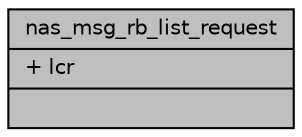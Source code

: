 digraph "nas_msg_rb_list_request"
{
 // LATEX_PDF_SIZE
  edge [fontname="Helvetica",fontsize="10",labelfontname="Helvetica",labelfontsize="10"];
  node [fontname="Helvetica",fontsize="10",shape=record];
  Node1 [label="{nas_msg_rb_list_request\n|+ lcr\l|}",height=0.2,width=0.4,color="black", fillcolor="grey75", style="filled", fontcolor="black",tooltip=" "];
}
